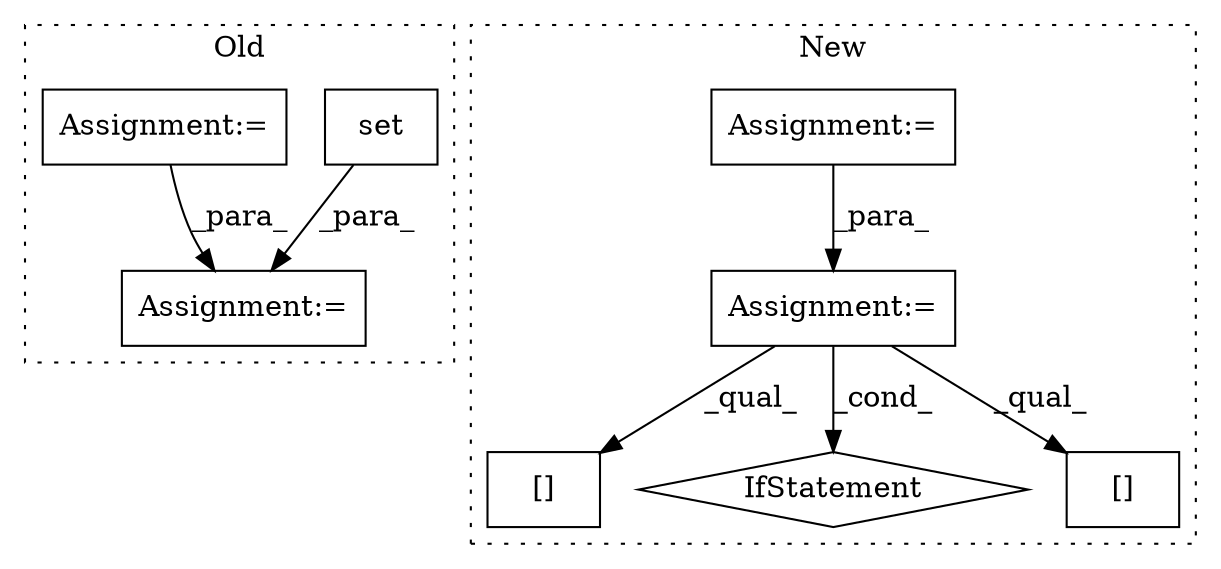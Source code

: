 digraph G {
subgraph cluster0 {
1 [label="set" a="32" s="9744,9752" l="4,1" shape="box"];
3 [label="Assignment:=" a="7" s="9773" l="1" shape="box"];
7 [label="Assignment:=" a="7" s="9407" l="42" shape="box"];
label = "Old";
style="dotted";
}
subgraph cluster1 {
2 [label="[]" a="2" s="9979,9993" l="8,1" shape="box"];
4 [label="Assignment:=" a="7" s="9625" l="12" shape="box"];
5 [label="IfStatement" a="25" s="9974,10032" l="4,2" shape="diamond"];
6 [label="Assignment:=" a="7" s="9711" l="33" shape="box"];
8 [label="[]" a="2" s="10087,10101" l="8,1" shape="box"];
label = "New";
style="dotted";
}
1 -> 3 [label="_para_"];
4 -> 2 [label="_qual_"];
4 -> 8 [label="_qual_"];
4 -> 5 [label="_cond_"];
6 -> 4 [label="_para_"];
7 -> 3 [label="_para_"];
}
